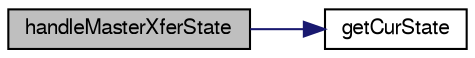 digraph "handleMasterXferState"
{
  edge [fontname="FreeSans",fontsize="10",labelfontname="FreeSans",labelfontsize="10"];
  node [fontname="FreeSans",fontsize="10",shape=record];
  rankdir="LR";
  Node1 [label="handleMasterXferState",height=0.2,width=0.4,color="black", fillcolor="grey75", style="filled", fontcolor="black"];
  Node1 -> Node2 [color="midnightblue",fontsize="10",style="solid"];
  Node2 [label="getCurState",height=0.2,width=0.4,color="black", fillcolor="white", style="filled",URL="$i2c__17xx__40xx_8c.html#acecb6f0eb209426fd06808350763e595"];
}
